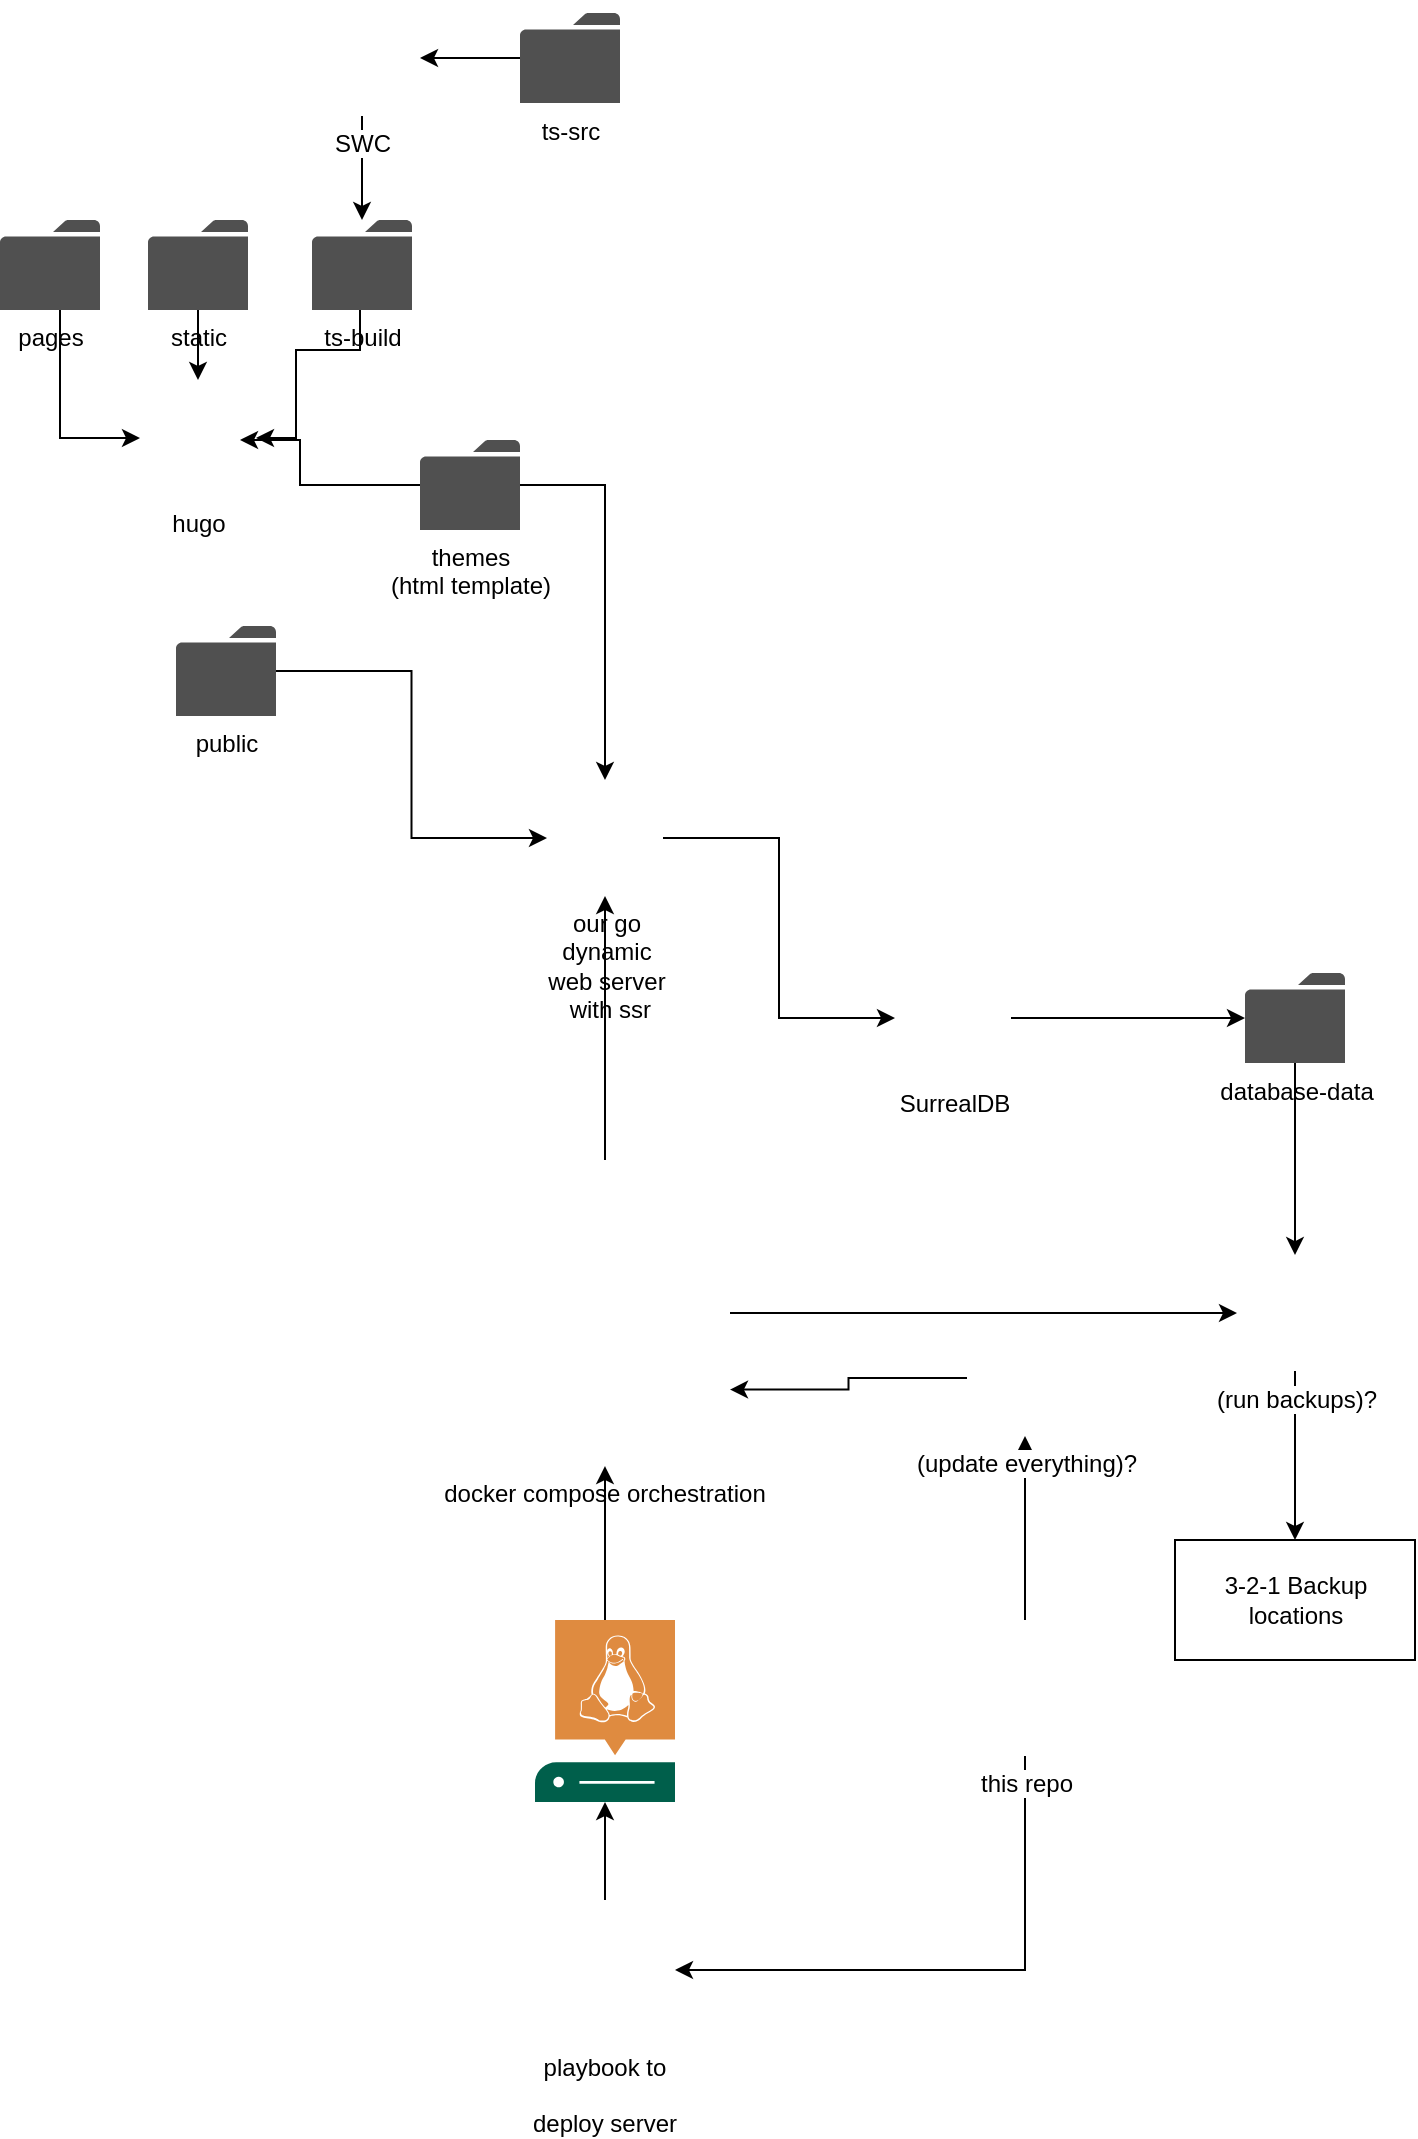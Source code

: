 <mxfile version="21.0.6"><diagram name="Page-1" id="VY5UOJw1R2xGc2KkLm7v"><mxGraphModel dx="1434" dy="822" grid="1" gridSize="10" guides="1" tooltips="1" connect="1" arrows="1" fold="1" page="1" pageScale="1" pageWidth="850" pageHeight="1100" math="0" shadow="0"><root><mxCell id="0"/><mxCell id="1" parent="0"/><mxCell id="KhdKCceynyLx2kOHU4EV-34" style="edgeStyle=orthogonalEdgeStyle;rounded=0;orthogonalLoop=1;jettySize=auto;html=1;" edge="1" parent="1" source="KhdKCceynyLx2kOHU4EV-30" target="KhdKCceynyLx2kOHU4EV-23"><mxGeometry relative="1" as="geometry"/></mxCell><mxCell id="KhdKCceynyLx2kOHU4EV-39" style="edgeStyle=orthogonalEdgeStyle;rounded=0;orthogonalLoop=1;jettySize=auto;html=1;entryX=0.5;entryY=1;entryDx=0;entryDy=0;" edge="1" parent="1" source="KhdKCceynyLx2kOHU4EV-26" target="KhdKCceynyLx2kOHU4EV-14"><mxGeometry relative="1" as="geometry"/></mxCell><mxCell id="KhdKCceynyLx2kOHU4EV-48" style="edgeStyle=orthogonalEdgeStyle;rounded=0;orthogonalLoop=1;jettySize=auto;html=1;entryX=0;entryY=0.5;entryDx=0;entryDy=0;" edge="1" parent="1" source="KhdKCceynyLx2kOHU4EV-2" target="KhdKCceynyLx2kOHU4EV-13"><mxGeometry relative="1" as="geometry"><Array as="points"><mxPoint x="110" y="219"/></Array></mxGeometry></mxCell><mxCell id="KhdKCceynyLx2kOHU4EV-2" value="pages" style="sketch=0;pointerEvents=1;shadow=0;dashed=0;html=1;strokeColor=none;fillColor=#505050;labelPosition=center;verticalLabelPosition=bottom;verticalAlign=top;outlineConnect=0;align=center;shape=mxgraph.office.concepts.folder;" vertex="1" parent="1"><mxGeometry x="80" y="110" width="50" height="45" as="geometry"/></mxCell><mxCell id="KhdKCceynyLx2kOHU4EV-46" style="edgeStyle=orthogonalEdgeStyle;rounded=0;orthogonalLoop=1;jettySize=auto;html=1;" edge="1" parent="1" source="KhdKCceynyLx2kOHU4EV-3" target="KhdKCceynyLx2kOHU4EV-17"><mxGeometry relative="1" as="geometry"/></mxCell><mxCell id="KhdKCceynyLx2kOHU4EV-52" style="edgeStyle=orthogonalEdgeStyle;rounded=0;orthogonalLoop=1;jettySize=auto;html=1;" edge="1" parent="1" source="KhdKCceynyLx2kOHU4EV-3"><mxGeometry relative="1" as="geometry"><mxPoint x="200" y="220" as="targetPoint"/><Array as="points"><mxPoint x="230" y="243"/><mxPoint x="230" y="220"/></Array></mxGeometry></mxCell><mxCell id="KhdKCceynyLx2kOHU4EV-3" value="&lt;div&gt;themes&lt;/div&gt;&lt;div&gt;(html template)&lt;br&gt;&lt;/div&gt;" style="sketch=0;pointerEvents=1;shadow=0;dashed=0;html=1;strokeColor=none;fillColor=#505050;labelPosition=center;verticalLabelPosition=bottom;verticalAlign=top;outlineConnect=0;align=center;shape=mxgraph.office.concepts.folder;" vertex="1" parent="1"><mxGeometry x="290" y="220" width="50" height="45" as="geometry"/></mxCell><mxCell id="KhdKCceynyLx2kOHU4EV-53" style="edgeStyle=orthogonalEdgeStyle;rounded=0;orthogonalLoop=1;jettySize=auto;html=1;" edge="1" parent="1" source="KhdKCceynyLx2kOHU4EV-4" target="KhdKCceynyLx2kOHU4EV-13"><mxGeometry relative="1" as="geometry"/></mxCell><mxCell id="KhdKCceynyLx2kOHU4EV-4" value="static" style="sketch=0;pointerEvents=1;shadow=0;dashed=0;html=1;strokeColor=none;fillColor=#505050;labelPosition=center;verticalLabelPosition=bottom;verticalAlign=top;outlineConnect=0;align=center;shape=mxgraph.office.concepts.folder;" vertex="1" parent="1"><mxGeometry x="154" y="110" width="50" height="45" as="geometry"/></mxCell><mxCell id="KhdKCceynyLx2kOHU4EV-42" style="edgeStyle=orthogonalEdgeStyle;rounded=0;orthogonalLoop=1;jettySize=auto;html=1;" edge="1" parent="1" source="KhdKCceynyLx2kOHU4EV-5" target="KhdKCceynyLx2kOHU4EV-15"><mxGeometry relative="1" as="geometry"/></mxCell><mxCell id="KhdKCceynyLx2kOHU4EV-5" value="database-data" style="sketch=0;pointerEvents=1;shadow=0;dashed=0;html=1;strokeColor=none;fillColor=#505050;labelPosition=center;verticalLabelPosition=bottom;verticalAlign=top;outlineConnect=0;align=center;shape=mxgraph.office.concepts.folder;" vertex="1" parent="1"><mxGeometry x="702.5" y="486.5" width="50" height="45" as="geometry"/></mxCell><mxCell id="KhdKCceynyLx2kOHU4EV-51" style="edgeStyle=orthogonalEdgeStyle;rounded=0;orthogonalLoop=1;jettySize=auto;html=1;entryX=1;entryY=0.5;entryDx=0;entryDy=0;" edge="1" parent="1" source="KhdKCceynyLx2kOHU4EV-6" target="KhdKCceynyLx2kOHU4EV-13"><mxGeometry relative="1" as="geometry"><Array as="points"><mxPoint x="260" y="175"/><mxPoint x="228" y="175"/><mxPoint x="228" y="219"/></Array></mxGeometry></mxCell><mxCell id="KhdKCceynyLx2kOHU4EV-6" value="ts-build" style="sketch=0;pointerEvents=1;shadow=0;dashed=0;html=1;strokeColor=none;fillColor=#505050;labelPosition=center;verticalLabelPosition=bottom;verticalAlign=top;outlineConnect=0;align=center;shape=mxgraph.office.concepts.folder;" vertex="1" parent="1"><mxGeometry x="236" y="110" width="50" height="45" as="geometry"/></mxCell><mxCell id="KhdKCceynyLx2kOHU4EV-47" style="edgeStyle=orthogonalEdgeStyle;rounded=0;orthogonalLoop=1;jettySize=auto;html=1;entryX=0;entryY=0.5;entryDx=0;entryDy=0;" edge="1" parent="1" source="KhdKCceynyLx2kOHU4EV-7" target="KhdKCceynyLx2kOHU4EV-17"><mxGeometry relative="1" as="geometry"/></mxCell><mxCell id="KhdKCceynyLx2kOHU4EV-7" value="public" style="sketch=0;pointerEvents=1;shadow=0;dashed=0;html=1;strokeColor=none;fillColor=#505050;labelPosition=center;verticalLabelPosition=bottom;verticalAlign=top;outlineConnect=0;align=center;shape=mxgraph.office.concepts.folder;" vertex="1" parent="1"><mxGeometry x="168" y="313" width="50" height="45" as="geometry"/></mxCell><mxCell id="KhdKCceynyLx2kOHU4EV-54" style="edgeStyle=orthogonalEdgeStyle;rounded=0;orthogonalLoop=1;jettySize=auto;html=1;" edge="1" parent="1" source="KhdKCceynyLx2kOHU4EV-11" target="KhdKCceynyLx2kOHU4EV-6"><mxGeometry relative="1" as="geometry"/></mxCell><mxCell id="KhdKCceynyLx2kOHU4EV-11" value="SWC" style="shape=image;html=1;verticalAlign=top;verticalLabelPosition=bottom;labelBackgroundColor=#ffffff;imageAspect=0;aspect=fixed;image=https://cdn1.iconfinder.com/data/icons/social-media-2106/24/social_media_social_media_logo_docker-128.png" vertex="1" parent="1"><mxGeometry x="232" width="58" height="58" as="geometry"/></mxCell><mxCell id="KhdKCceynyLx2kOHU4EV-43" style="edgeStyle=orthogonalEdgeStyle;rounded=0;orthogonalLoop=1;jettySize=auto;html=1;" edge="1" parent="1" source="KhdKCceynyLx2kOHU4EV-12" target="KhdKCceynyLx2kOHU4EV-5"><mxGeometry relative="1" as="geometry"/></mxCell><mxCell id="KhdKCceynyLx2kOHU4EV-12" value="SurrealDB" style="shape=image;html=1;verticalAlign=top;verticalLabelPosition=bottom;labelBackgroundColor=#ffffff;imageAspect=0;aspect=fixed;image=https://cdn1.iconfinder.com/data/icons/social-media-2106/24/social_media_social_media_logo_docker-128.png" vertex="1" parent="1"><mxGeometry x="527.5" y="480" width="58" height="58" as="geometry"/></mxCell><mxCell id="KhdKCceynyLx2kOHU4EV-13" value="hugo" style="shape=image;html=1;verticalAlign=top;verticalLabelPosition=bottom;labelBackgroundColor=#ffffff;imageAspect=0;aspect=fixed;image=https://cdn1.iconfinder.com/data/icons/social-media-2106/24/social_media_social_media_logo_docker-128.png" vertex="1" parent="1"><mxGeometry x="150" y="190" width="58" height="58" as="geometry"/></mxCell><mxCell id="KhdKCceynyLx2kOHU4EV-40" style="edgeStyle=orthogonalEdgeStyle;rounded=0;orthogonalLoop=1;jettySize=auto;html=1;entryX=1;entryY=0.75;entryDx=0;entryDy=0;" edge="1" parent="1" source="KhdKCceynyLx2kOHU4EV-14" target="KhdKCceynyLx2kOHU4EV-23"><mxGeometry relative="1" as="geometry"/></mxCell><mxCell id="KhdKCceynyLx2kOHU4EV-14" value="(update everything)?" style="shape=image;html=1;verticalAlign=top;verticalLabelPosition=bottom;labelBackgroundColor=#ffffff;imageAspect=0;aspect=fixed;image=https://cdn1.iconfinder.com/data/icons/social-media-2106/24/social_media_social_media_logo_docker-128.png" vertex="1" parent="1"><mxGeometry x="563.5" y="660" width="58" height="58" as="geometry"/></mxCell><mxCell id="KhdKCceynyLx2kOHU4EV-36" style="edgeStyle=orthogonalEdgeStyle;rounded=0;orthogonalLoop=1;jettySize=auto;html=1;" edge="1" parent="1" source="KhdKCceynyLx2kOHU4EV-15" target="KhdKCceynyLx2kOHU4EV-29"><mxGeometry relative="1" as="geometry"/></mxCell><mxCell id="KhdKCceynyLx2kOHU4EV-15" value="(run backups)?" style="shape=image;html=1;verticalAlign=top;verticalLabelPosition=bottom;labelBackgroundColor=#ffffff;imageAspect=0;aspect=fixed;image=https://cdn1.iconfinder.com/data/icons/social-media-2106/24/social_media_social_media_logo_docker-128.png" vertex="1" parent="1"><mxGeometry x="698.5" y="627.53" width="58" height="58" as="geometry"/></mxCell><mxCell id="KhdKCceynyLx2kOHU4EV-45" style="edgeStyle=orthogonalEdgeStyle;rounded=0;orthogonalLoop=1;jettySize=auto;html=1;entryX=0;entryY=0.5;entryDx=0;entryDy=0;" edge="1" parent="1" source="KhdKCceynyLx2kOHU4EV-17" target="KhdKCceynyLx2kOHU4EV-12"><mxGeometry relative="1" as="geometry"/></mxCell><mxCell id="KhdKCceynyLx2kOHU4EV-17" value="&lt;div&gt;our go &lt;br&gt;&lt;/div&gt;&lt;div&gt;dynamic &lt;br&gt;&lt;/div&gt;&lt;div&gt;web server&lt;/div&gt;&lt;div&gt;&amp;nbsp;with ssr&lt;/div&gt;" style="shape=image;html=1;verticalAlign=top;verticalLabelPosition=bottom;labelBackgroundColor=#ffffff;imageAspect=0;aspect=fixed;image=https://cdn1.iconfinder.com/data/icons/social-media-2106/24/social_media_social_media_logo_docker-128.png" vertex="1" parent="1"><mxGeometry x="353.5" y="390" width="58" height="58" as="geometry"/></mxCell><mxCell id="KhdKCceynyLx2kOHU4EV-32" style="edgeStyle=orthogonalEdgeStyle;rounded=0;orthogonalLoop=1;jettySize=auto;html=1;" edge="1" parent="1" source="KhdKCceynyLx2kOHU4EV-22" target="KhdKCceynyLx2kOHU4EV-30"><mxGeometry relative="1" as="geometry"/></mxCell><mxCell id="KhdKCceynyLx2kOHU4EV-22" value="playbook to &#xA;&#xA;deploy server" style="shape=image;verticalLabelPosition=bottom;verticalAlign=top;imageAspect=0;image=https://www.svgrepo.com/show/329930/ansible.svg" vertex="1" parent="1"><mxGeometry x="347.5" y="950" width="70" height="70" as="geometry"/></mxCell><mxCell id="KhdKCceynyLx2kOHU4EV-35" style="edgeStyle=orthogonalEdgeStyle;rounded=0;orthogonalLoop=1;jettySize=auto;html=1;" edge="1" parent="1" source="KhdKCceynyLx2kOHU4EV-23" target="KhdKCceynyLx2kOHU4EV-15"><mxGeometry relative="1" as="geometry"/></mxCell><mxCell id="KhdKCceynyLx2kOHU4EV-55" style="edgeStyle=orthogonalEdgeStyle;rounded=0;orthogonalLoop=1;jettySize=auto;html=1;" edge="1" parent="1" source="KhdKCceynyLx2kOHU4EV-25" target="KhdKCceynyLx2kOHU4EV-11"><mxGeometry relative="1" as="geometry"/></mxCell><mxCell id="KhdKCceynyLx2kOHU4EV-25" value="ts-src" style="sketch=0;pointerEvents=1;shadow=0;dashed=0;html=1;strokeColor=none;fillColor=#505050;labelPosition=center;verticalLabelPosition=bottom;verticalAlign=top;outlineConnect=0;align=center;shape=mxgraph.office.concepts.folder;" vertex="1" parent="1"><mxGeometry x="340" y="6.5" width="50" height="45" as="geometry"/></mxCell><mxCell id="KhdKCceynyLx2kOHU4EV-33" style="edgeStyle=orthogonalEdgeStyle;rounded=0;orthogonalLoop=1;jettySize=auto;html=1;entryX=1;entryY=0.5;entryDx=0;entryDy=0;" edge="1" parent="1" source="KhdKCceynyLx2kOHU4EV-26" target="KhdKCceynyLx2kOHU4EV-22"><mxGeometry relative="1" as="geometry"><Array as="points"><mxPoint x="592.5" y="985"/></Array></mxGeometry></mxCell><mxCell id="KhdKCceynyLx2kOHU4EV-26" value="this repo" style="shape=image;html=1;verticalAlign=top;verticalLabelPosition=bottom;labelBackgroundColor=#ffffff;imageAspect=0;aspect=fixed;image=https://cdn4.iconfinder.com/data/icons/socialcones/508/Github-128.png" vertex="1" parent="1"><mxGeometry x="558.5" y="810" width="68" height="68" as="geometry"/></mxCell><mxCell id="KhdKCceynyLx2kOHU4EV-29" value="3-2-1 Backup locations" style="rounded=0;whiteSpace=wrap;html=1;" vertex="1" parent="1"><mxGeometry x="667.5" y="770" width="120" height="60" as="geometry"/></mxCell><mxCell id="KhdKCceynyLx2kOHU4EV-44" style="edgeStyle=orthogonalEdgeStyle;rounded=0;orthogonalLoop=1;jettySize=auto;html=1;" edge="1" parent="1" source="KhdKCceynyLx2kOHU4EV-23" target="KhdKCceynyLx2kOHU4EV-17"><mxGeometry relative="1" as="geometry"/></mxCell><mxCell id="KhdKCceynyLx2kOHU4EV-23" value="docker compose orchestration" style="shape=image;verticalLabelPosition=bottom;verticalAlign=top;imageAspect=0;image=https://p1c2u.gallerycdn.vsassets.io/extensions/p1c2u/docker-compose/0.3.5/1565165856720/Microsoft.VisualStudio.Services.Icons.Default" vertex="1" parent="1"><mxGeometry x="320" y="580" width="125" height="153.06" as="geometry"/></mxCell><mxCell id="KhdKCceynyLx2kOHU4EV-30" value="" style="sketch=0;pointerEvents=1;shadow=0;dashed=0;html=1;strokeColor=none;fillColor=#005F4B;labelPosition=center;verticalLabelPosition=bottom;verticalAlign=top;align=center;outlineConnect=0;shape=mxgraph.veeam2.linux_server;" vertex="1" parent="1"><mxGeometry x="347.5" y="810" width="70" height="91" as="geometry"/></mxCell></root></mxGraphModel></diagram></mxfile>